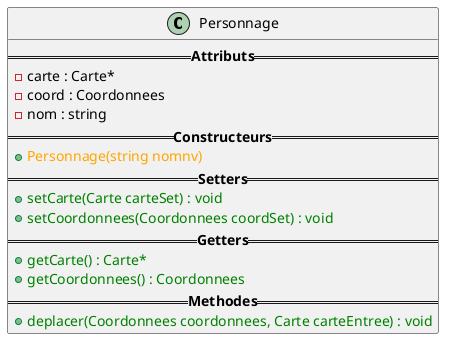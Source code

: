 @startuml
class Personnage{
    ==<b>Attributs</b>==
        -carte : Carte*
        -coord : Coordonnees
        -nom : string
    ==<b>Constructeurs</b>==
        +<color:orange>Personnage(string nomnv)</color>
    ==<b>Setters</b>==
        +<color:green>setCarte(Carte carteSet) : void</color>
        +<color:green>setCoordonnees(Coordonnees coordSet) : void</color>
    ==<b>Getters</b>==
        +<color:green>getCarte() : Carte*</color>
        +<color:green>getCoordonnees() : Coordonnees</color>
    ==<b>Methodes</b>==
        +<color:green>deplacer(Coordonnees coordonnees, Carte carteEntree) : void</color>
}
@enduml
'e3fce31671c89acecf9a98ec8d88102b  src/Personnage.hpp
'7a8d865cddef35dd9f38ed63ccfb43be  src/Personnage.cpp
